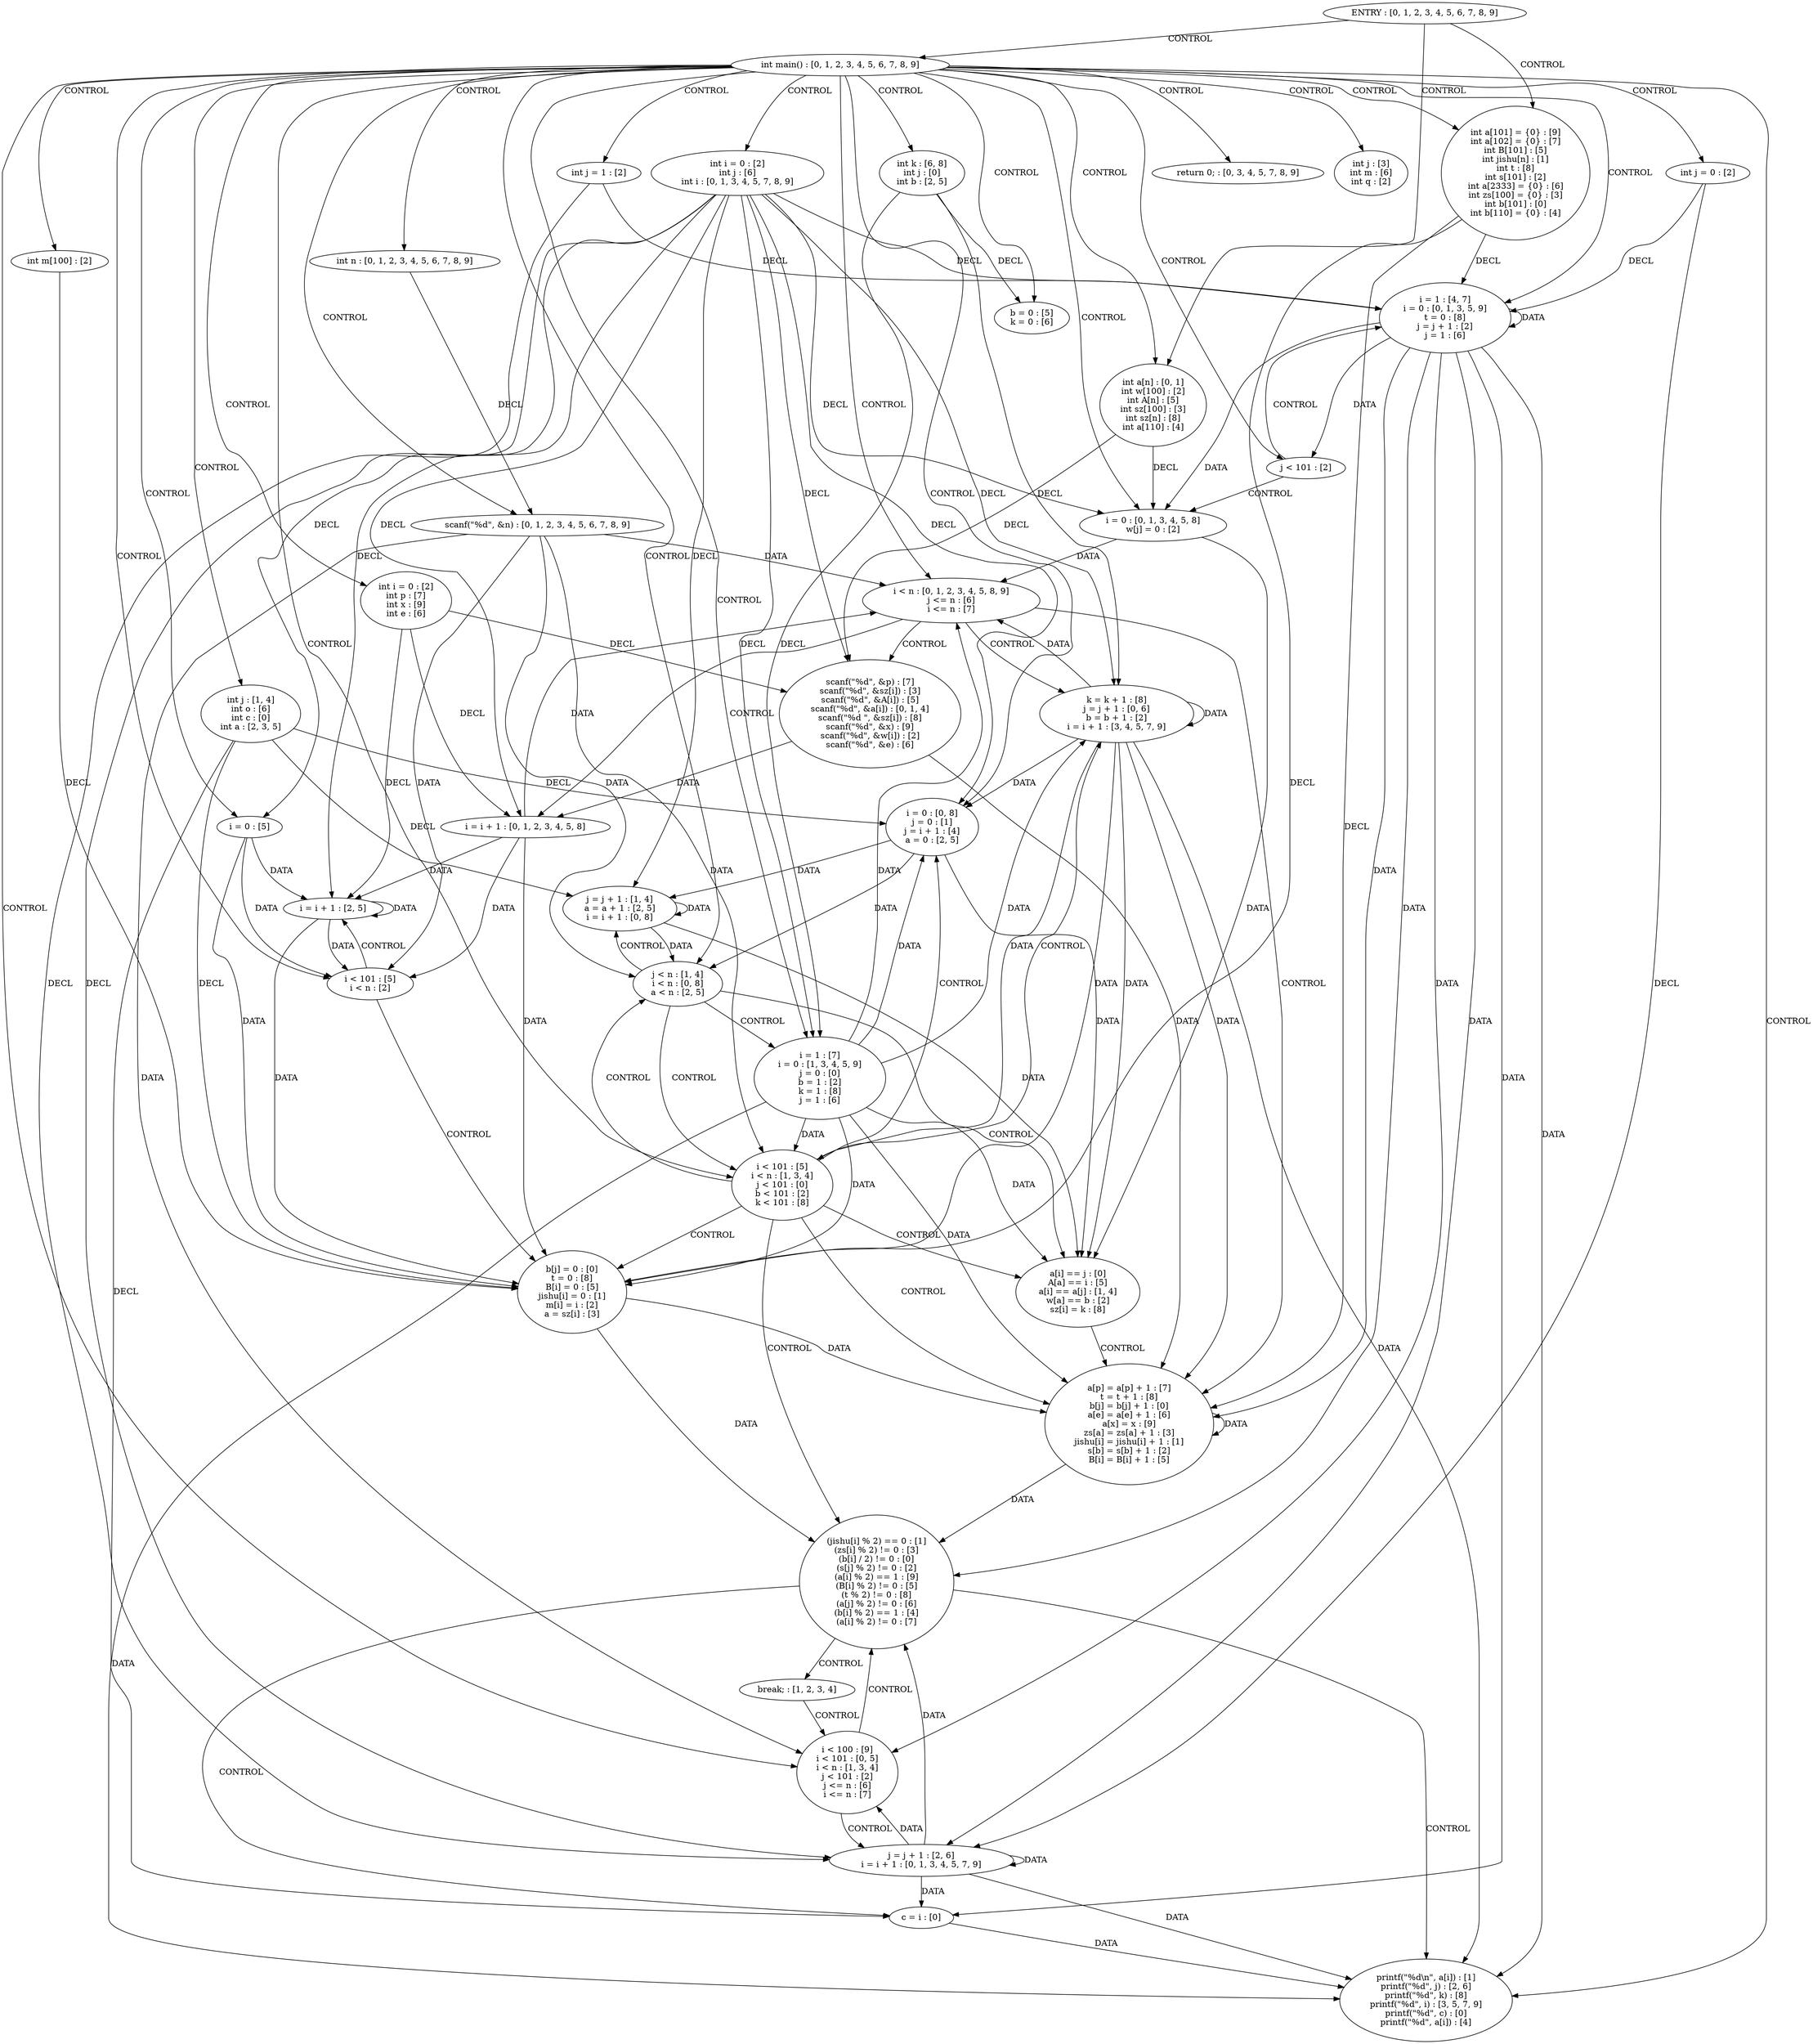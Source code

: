 digraph G {
  1 [ label="printf(\"%d\\n\", a[i]) : [1]
printf(\"%d\", j) : [2, 6]
printf(\"%d\", k) : [8]
printf(\"%d\", i) : [3, 5, 7, 9]
printf(\"%d\", c) : [0]
printf(\"%d\", a[i]) : [4]
" ];
  2 [ label="scanf(\"%d\", &p) : [7]
scanf(\"%d\", &sz[i]) : [3]
scanf(\"%d\", &A[i]) : [5]
scanf(\"%d\", &a[i]) : [0, 1, 4]
scanf(\"%d \", &sz[i]) : [8]
scanf(\"%d\", &x) : [9]
scanf(\"%d\", &w[i]) : [2]
scanf(\"%d\", &e) : [6]
" ];
  3 [ label="scanf(\"%d\", &n) : [0, 1, 2, 3, 4, 5, 6, 7, 8, 9]
" ];
  4 [ label="return 0; : [0, 3, 4, 5, 7, 8, 9]
" ];
  5 [ label="ENTRY : [0, 1, 2, 3, 4, 5, 6, 7, 8, 9]
" ];
  6 [ label="int j : [1, 4]
int o : [6]
int c : [0]
int a : [2, 3, 5]
" ];
  7 [ label="int m[100] : [2]
" ];
  8 [ label="int n : [0, 1, 2, 3, 4, 5, 6, 7, 8, 9]
" ];
  9 [ label="int a[n] : [0, 1]
int w[100] : [2]
int A[n] : [5]
int sz[100] : [3]
int sz[n] : [8]
int a[110] : [4]
" ];
  10 [ label="int j = 1 : [2]
" ];
  11 [ label="int i = 0 : [2]
int p : [7]
int x : [9]
int e : [6]
" ];
  12 [ label="int k : [6, 8]
int j : [0]
int b : [2, 5]
" ];
  13 [ label="int a[101] = {0} : [9]
int a[102] = {0} : [7]
int B[101] : [5]
int jishu[n] : [1]
int t : [8]
int s[101] : [2]
int a[2333] = {0} : [6]
int zs[100] = {0} : [3]
int b[101] : [0]
int b[110] = {0} : [4]
" ];
  14 [ label="int j = 0 : [2]
" ];
  15 [ label="int j : [3]
int m : [6]
int q : [2]
" ];
  16 [ label="int i = 0 : [2]
int j : [6]
int i : [0, 1, 3, 4, 5, 7, 8, 9]
" ];
  17 [ label="i = 1 : [4, 7]
i = 0 : [0, 1, 3, 5, 9]
t = 0 : [8]
j = j + 1 : [2]
j = 1 : [6]
" ];
  18 [ label="i = 0 : [0, 8]
j = 0 : [1]
j = i + 1 : [4]
a = 0 : [2, 5]
" ];
  19 [ label="i = i + 1 : [0, 1, 2, 3, 4, 5, 8]
" ];
  20 [ label="a[p] = a[p] + 1 : [7]
t = t + 1 : [8]
b[j] = b[j] + 1 : [0]
a[e] = a[e] + 1 : [6]
a[x] = x : [9]
zs[a] = zs[a] + 1 : [3]
jishu[i] = jishu[i] + 1 : [1]
s[b] = s[b] + 1 : [2]
B[i] = B[i] + 1 : [5]
" ];
  21 [ label="i = 0 : [5]
" ];
  22 [ label="b[j] = 0 : [0]
t = 0 : [8]
B[i] = 0 : [5]
jishu[i] = 0 : [1]
m[i] = i : [2]
a = sz[i] : [3]
" ];
  23 [ label="b = 0 : [5]
k = 0 : [6]
" ];
  24 [ label="k = k + 1 : [8]
j = j + 1 : [0, 6]
b = b + 1 : [2]
i = i + 1 : [3, 4, 5, 7, 9]
" ];
  25 [ label="i = 0 : [0, 1, 3, 4, 5, 8]
w[j] = 0 : [2]
" ];
  26 [ label="i = 1 : [7]
i = 0 : [1, 3, 4, 5, 9]
j = 0 : [0]
b = 1 : [2]
k = 1 : [8]
j = 1 : [6]
" ];
  27 [ label="j = j + 1 : [2, 6]
i = i + 1 : [0, 1, 3, 4, 5, 7, 9]
" ];
  28 [ label="i = i + 1 : [2, 5]
" ];
  29 [ label="j = j + 1 : [1, 4]
a = a + 1 : [2, 5]
i = i + 1 : [0, 8]
" ];
  30 [ label="c = i : [0]
" ];
  31 [ label="j < n : [1, 4]
i < n : [0, 8]
a < n : [2, 5]
" ];
  32 [ label="break; : [1, 2, 3, 4]
" ];
  33 [ label="i < 101 : [5]
i < n : [1, 3, 4]
j < 101 : [0]
b < 101 : [2]
k < 101 : [8]
" ];
  34 [ label="a[i] == j : [0]
A[a] == i : [5]
a[i] == a[j] : [1, 4]
w[a] == b : [2]
sz[i] = k : [8]
" ];
  35 [ label="i < 101 : [5]
i < n : [2]
" ];
  36 [ label="i < n : [0, 1, 2, 3, 4, 5, 8, 9]
j <= n : [6]
i <= n : [7]
" ];
  37 [ label="(jishu[i] % 2) == 0 : [1]
(zs[i] % 2) != 0 : [3]
(b[i] / 2) != 0 : [0]
(s[j] % 2) != 0 : [2]
(a[i] % 2) == 1 : [9]
(B[i] % 2) != 0 : [5]
(t % 2) != 0 : [8]
(a[j] % 2) != 0 : [6]
(b[i] % 2) == 1 : [4]
(a[i] % 2) != 0 : [7]
" ];
  38 [ label="int main() : [0, 1, 2, 3, 4, 5, 6, 7, 8, 9]
" ];
  39 [ label="j < 101 : [2]
" ];
  40 [ label="i < 100 : [9]
i < 101 : [0, 5]
i < n : [1, 3, 4]
j < 101 : [2]
j <= n : [6]
i <= n : [7]
" ];
  5 -> 38 [ label="CONTROL" ];
  38 -> 8 [ label="CONTROL" ];
  38 -> 16 [ label="CONTROL" ];
  38 -> 12 [ label="CONTROL" ];
  38 -> 13 [ label="CONTROL" ];
  38 -> 17 [ label="CONTROL" ];
  38 -> 3 [ label="CONTROL" ];
  38 -> 9 [ label="CONTROL" ];
  38 -> 25 [ label="CONTROL" ];
  38 -> 36 [ label="CONTROL" ];
  38 -> 26 [ label="CONTROL" ];
  38 -> 33 [ label="CONTROL" ];
  38 -> 4 [ label="CONTROL" ];
  36 -> 2 [ label="CONTROL" ];
  36 -> 19 [ label="CONTROL" ];
  33 -> 18 [ label="CONTROL" ];
  33 -> 31 [ label="CONTROL" ];
  33 -> 37 [ label="CONTROL" ];
  33 -> 22 [ label="CONTROL" ];
  33 -> 24 [ label="CONTROL" ];
  31 -> 34 [ label="CONTROL" ];
  31 -> 29 [ label="CONTROL" ];
  34 -> 20 [ label="CONTROL" ];
  37 -> 1 [ label="CONTROL" ];
  17 -> 20 [ label="DATA" ];
  17 -> 37 [ label="DATA" ];
  3 -> 36 [ label="DATA" ];
  3 -> 31 [ label="DATA" ];
  25 -> 36 [ label="DATA" ];
  2 -> 19 [ label="DATA" ];
  19 -> 36 [ label="DATA" ];
  26 -> 33 [ label="DATA" ];
  26 -> 34 [ label="DATA" ];
  26 -> 1 [ label="DATA" ];
  26 -> 24 [ label="DATA" ];
  18 -> 31 [ label="DATA" ];
  18 -> 34 [ label="DATA" ];
  18 -> 29 [ label="DATA" ];
  20 -> 20 [ label="DATA" ];
  20 -> 37 [ label="DATA" ];
  29 -> 31 [ label="DATA" ];
  29 -> 34 [ label="DATA" ];
  29 -> 29 [ label="DATA" ];
  22 -> 20 [ label="DATA" ];
  22 -> 37 [ label="DATA" ];
  24 -> 33 [ label="DATA" ];
  24 -> 34 [ label="DATA" ];
  24 -> 1 [ label="DATA" ];
  24 -> 24 [ label="DATA" ];
  8 -> 3 [ label="DECL" ];
  16 -> 29 [ label="DECL" ];
  16 -> 19 [ label="DECL" ];
  16 -> 18 [ label="DECL" ];
  16 -> 2 [ label="DECL" ];
  16 -> 25 [ label="DECL" ];
  12 -> 26 [ label="DECL" ];
  12 -> 24 [ label="DECL" ];
  13 -> 20 [ label="DECL" ];
  13 -> 17 [ label="DECL" ];
  13 -> 22 [ label="DECL" ];
  9 -> 2 [ label="DECL" ];
  38 -> 6 [ label="CONTROL" ];
  38 -> 40 [ label="CONTROL" ];
  40 -> 37 [ label="CONTROL" ];
  40 -> 27 [ label="CONTROL" ];
  37 -> 32 [ label="CONTROL" ];
  32 -> 40 [ label="CONTROL" ];
  3 -> 33 [ label="DATA" ];
  3 -> 40 [ label="DATA" ];
  26 -> 22 [ label="DATA" ];
  26 -> 20 [ label="DATA" ];
  17 -> 40 [ label="DATA" ];
  17 -> 1 [ label="DATA" ];
  17 -> 27 [ label="DATA" ];
  27 -> 40 [ label="DATA" ];
  27 -> 37 [ label="DATA" ];
  27 -> 1 [ label="DATA" ];
  27 -> 27 [ label="DATA" ];
  16 -> 27 [ label="DECL" ];
  16 -> 17 [ label="DECL" ];
  16 -> 26 [ label="DECL" ];
  6 -> 18 [ label="DECL" ];
  6 -> 29 [ label="DECL" ];
  5 -> 9 [ label="CONTROL" ];
  5 -> 13 [ label="CONTROL" ];
  26 -> 18 [ label="DATA" ];
  24 -> 18 [ label="DATA" ];
  16 -> 24 [ label="DECL" ];
  38 -> 1 [ label="CONTROL" ];
  37 -> 30 [ label="CONTROL" ];
  24 -> 22 [ label="DATA" ];
  24 -> 20 [ label="DATA" ];
  17 -> 30 [ label="DATA" ];
  30 -> 1 [ label="DATA" ];
  27 -> 30 [ label="DATA" ];
  6 -> 30 [ label="DECL" ];
  38 -> 15 [ label="CONTROL" ];
  33 -> 20 [ label="CONTROL" ];
  6 -> 22 [ label="DECL" ];
  38 -> 11 [ label="CONTROL" ];
  36 -> 20 [ label="CONTROL" ];
  36 -> 24 [ label="CONTROL" ];
  26 -> 36 [ label="DATA" ];
  2 -> 20 [ label="DATA" ];
  24 -> 36 [ label="DATA" ];
  11 -> 2 [ label="DECL" ];
  38 -> 23 [ label="CONTROL" ];
  12 -> 23 [ label="DECL" ];
  38 -> 21 [ label="CONTROL" ];
  38 -> 35 [ label="CONTROL" ];
  35 -> 22 [ label="CONTROL" ];
  35 -> 28 [ label="CONTROL" ];
  21 -> 35 [ label="DATA" ];
  21 -> 22 [ label="DATA" ];
  21 -> 28 [ label="DATA" ];
  28 -> 35 [ label="DATA" ];
  28 -> 22 [ label="DATA" ];
  28 -> 28 [ label="DATA" ];
  16 -> 28 [ label="DECL" ];
  16 -> 21 [ label="DECL" ];
  38 -> 14 [ label="CONTROL" ];
  38 -> 39 [ label="CONTROL" ];
  38 -> 7 [ label="CONTROL" ];
  38 -> 18 [ label="CONTROL" ];
  38 -> 31 [ label="CONTROL" ];
  38 -> 10 [ label="CONTROL" ];
  39 -> 25 [ label="CONTROL" ];
  39 -> 17 [ label="CONTROL" ];
  31 -> 26 [ label="CONTROL" ];
  31 -> 33 [ label="CONTROL" ];
  33 -> 34 [ label="CONTROL" ];
  3 -> 35 [ label="DATA" ];
  19 -> 35 [ label="DATA" ];
  19 -> 22 [ label="DATA" ];
  19 -> 28 [ label="DATA" ];
  25 -> 34 [ label="DATA" ];
  17 -> 39 [ label="DATA" ];
  17 -> 25 [ label="DATA" ];
  17 -> 17 [ label="DATA" ];
  9 -> 25 [ label="DECL" ];
  14 -> 17 [ label="DECL" ];
  14 -> 27 [ label="DECL" ];
  7 -> 22 [ label="DECL" ];
  11 -> 19 [ label="DECL" ];
  11 -> 28 [ label="DECL" ];
  10 -> 17 [ label="DECL" ];
  10 -> 27 [ label="DECL" ];
}
